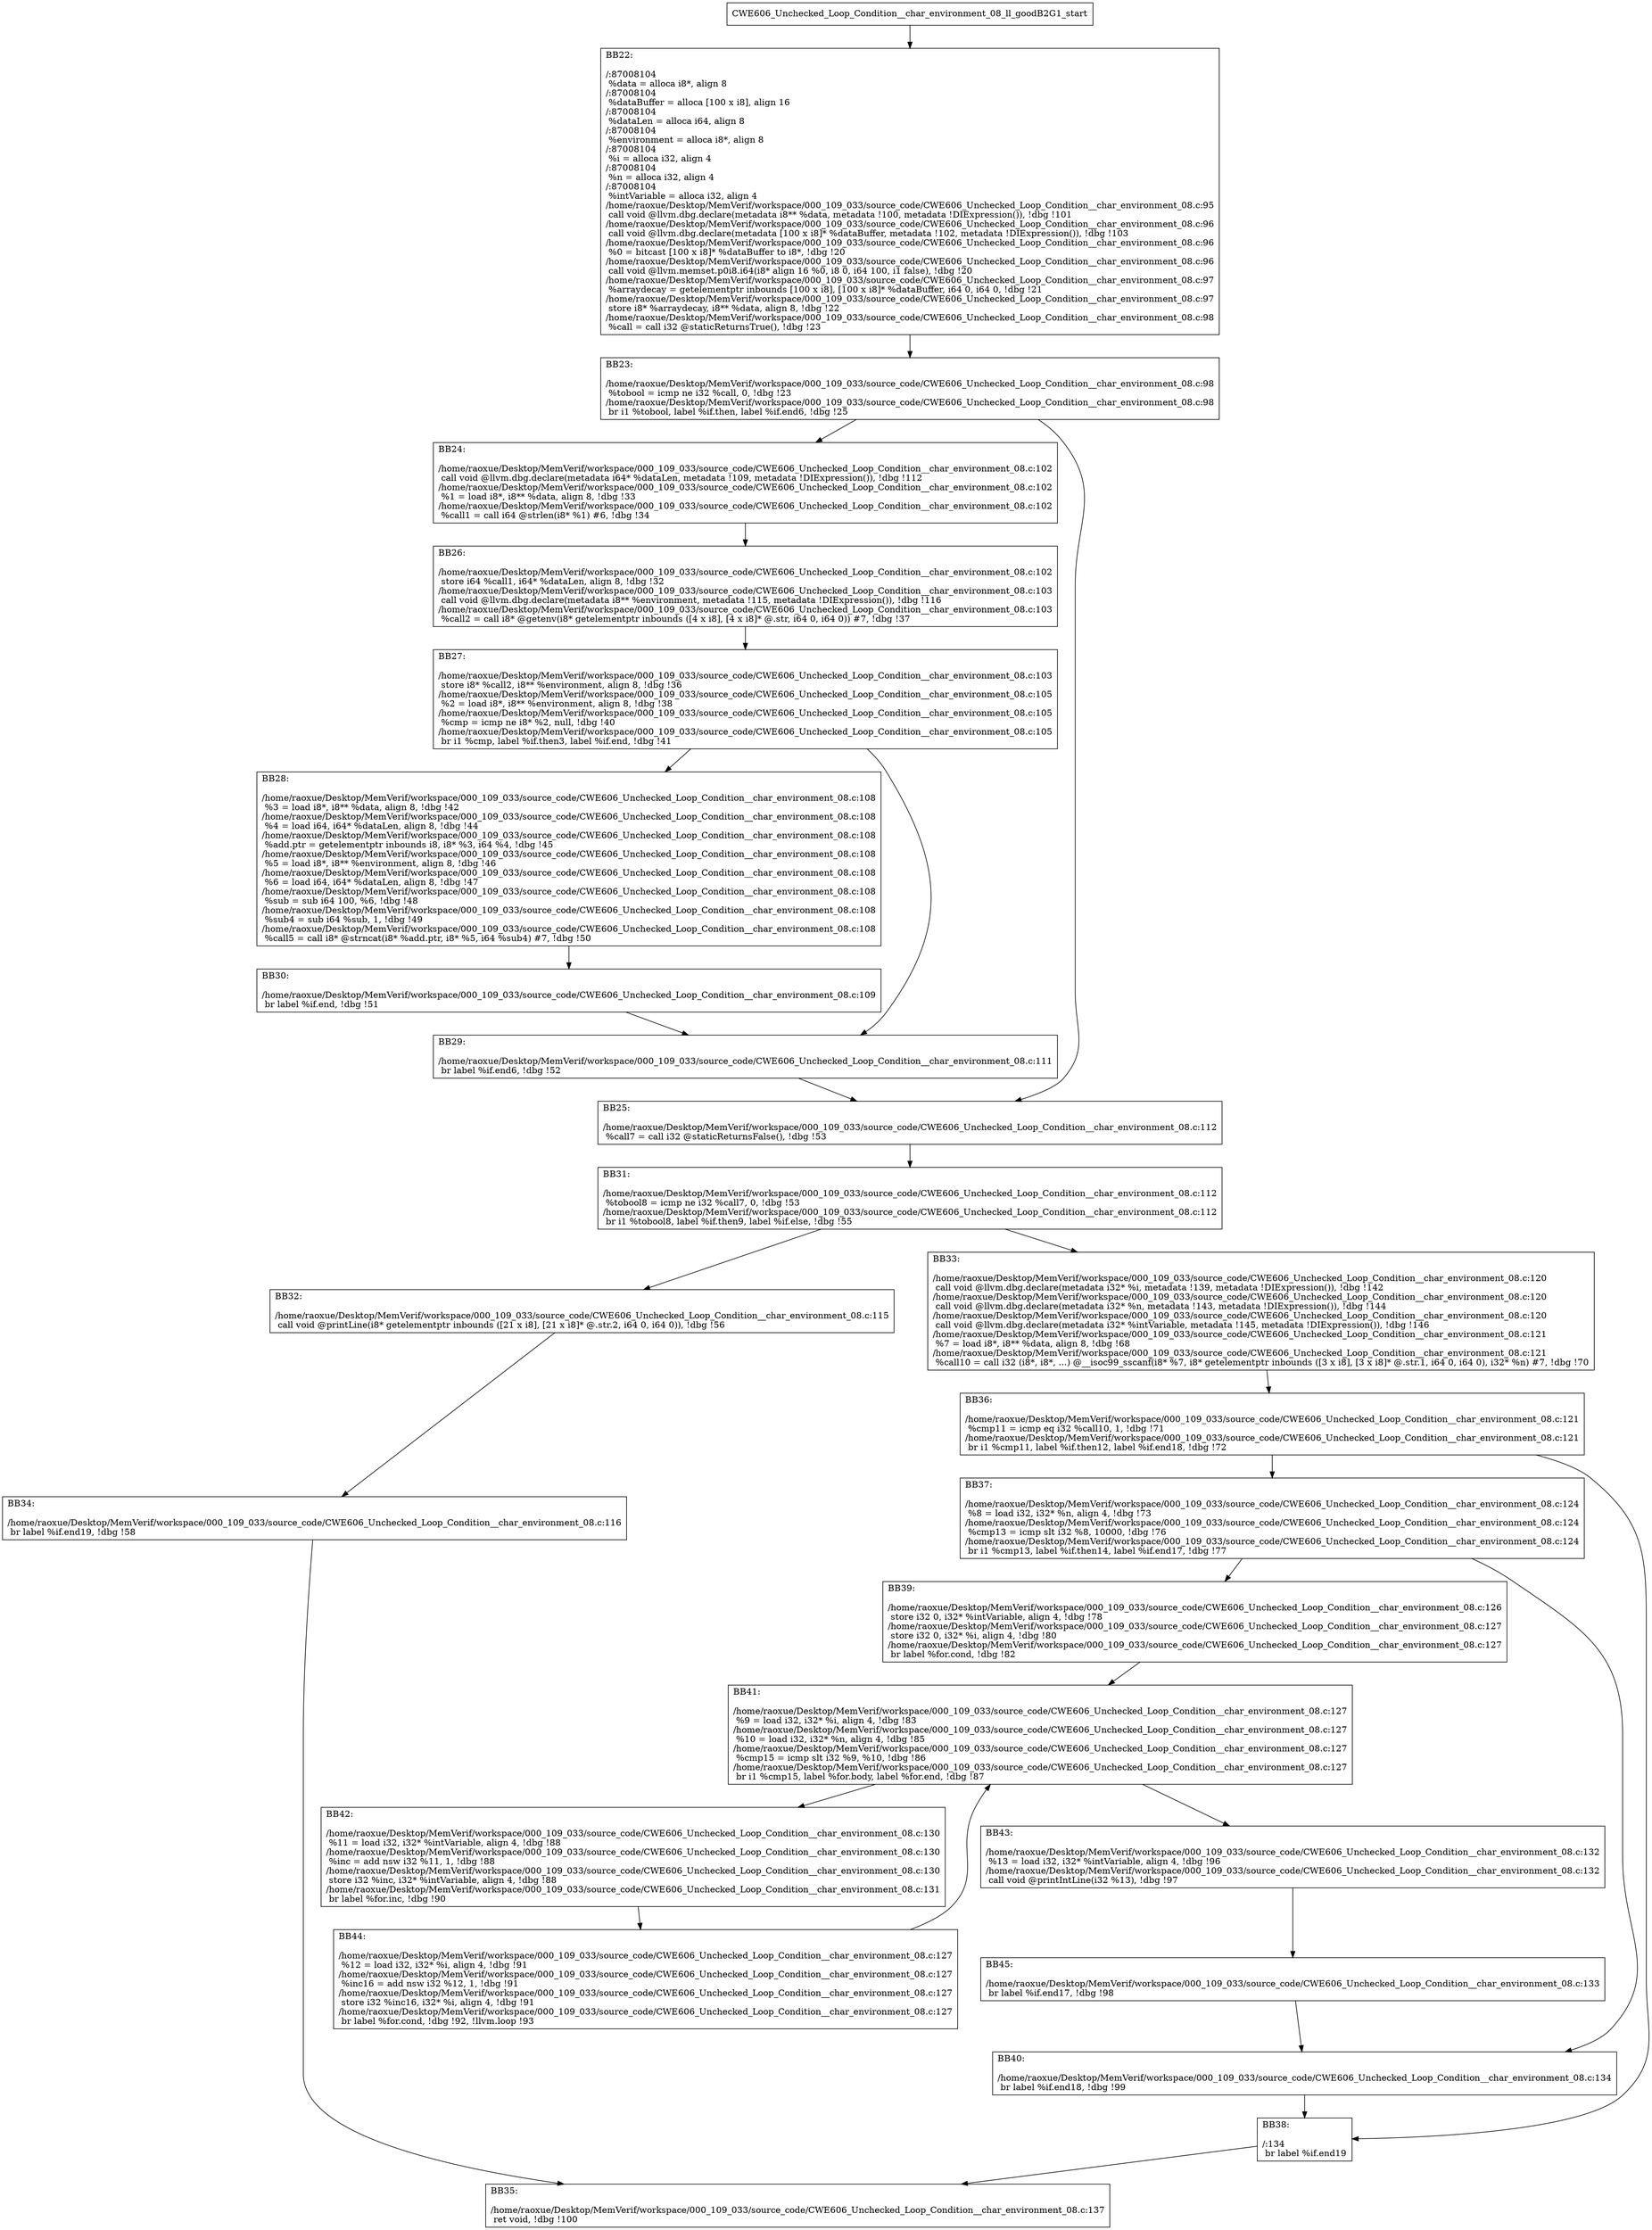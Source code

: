 digraph "CFG for'CWE606_Unchecked_Loop_Condition__char_environment_08_ll_goodB2G1' function" {
	BBCWE606_Unchecked_Loop_Condition__char_environment_08_ll_goodB2G1_start[shape=record,label="{CWE606_Unchecked_Loop_Condition__char_environment_08_ll_goodB2G1_start}"];
	BBCWE606_Unchecked_Loop_Condition__char_environment_08_ll_goodB2G1_start-> CWE606_Unchecked_Loop_Condition__char_environment_08_ll_goodB2G1BB22;
	CWE606_Unchecked_Loop_Condition__char_environment_08_ll_goodB2G1BB22 [shape=record, label="{BB22:\l\l/:87008104\l
  %data = alloca i8*, align 8\l
/:87008104\l
  %dataBuffer = alloca [100 x i8], align 16\l
/:87008104\l
  %dataLen = alloca i64, align 8\l
/:87008104\l
  %environment = alloca i8*, align 8\l
/:87008104\l
  %i = alloca i32, align 4\l
/:87008104\l
  %n = alloca i32, align 4\l
/:87008104\l
  %intVariable = alloca i32, align 4\l
/home/raoxue/Desktop/MemVerif/workspace/000_109_033/source_code/CWE606_Unchecked_Loop_Condition__char_environment_08.c:95\l
  call void @llvm.dbg.declare(metadata i8** %data, metadata !100, metadata !DIExpression()), !dbg !101\l
/home/raoxue/Desktop/MemVerif/workspace/000_109_033/source_code/CWE606_Unchecked_Loop_Condition__char_environment_08.c:96\l
  call void @llvm.dbg.declare(metadata [100 x i8]* %dataBuffer, metadata !102, metadata !DIExpression()), !dbg !103\l
/home/raoxue/Desktop/MemVerif/workspace/000_109_033/source_code/CWE606_Unchecked_Loop_Condition__char_environment_08.c:96\l
  %0 = bitcast [100 x i8]* %dataBuffer to i8*, !dbg !20\l
/home/raoxue/Desktop/MemVerif/workspace/000_109_033/source_code/CWE606_Unchecked_Loop_Condition__char_environment_08.c:96\l
  call void @llvm.memset.p0i8.i64(i8* align 16 %0, i8 0, i64 100, i1 false), !dbg !20\l
/home/raoxue/Desktop/MemVerif/workspace/000_109_033/source_code/CWE606_Unchecked_Loop_Condition__char_environment_08.c:97\l
  %arraydecay = getelementptr inbounds [100 x i8], [100 x i8]* %dataBuffer, i64 0, i64 0, !dbg !21\l
/home/raoxue/Desktop/MemVerif/workspace/000_109_033/source_code/CWE606_Unchecked_Loop_Condition__char_environment_08.c:97\l
  store i8* %arraydecay, i8** %data, align 8, !dbg !22\l
/home/raoxue/Desktop/MemVerif/workspace/000_109_033/source_code/CWE606_Unchecked_Loop_Condition__char_environment_08.c:98\l
  %call = call i32 @staticReturnsTrue(), !dbg !23\l
}"];
	CWE606_Unchecked_Loop_Condition__char_environment_08_ll_goodB2G1BB22-> CWE606_Unchecked_Loop_Condition__char_environment_08_ll_goodB2G1BB23;
	CWE606_Unchecked_Loop_Condition__char_environment_08_ll_goodB2G1BB23 [shape=record, label="{BB23:\l\l/home/raoxue/Desktop/MemVerif/workspace/000_109_033/source_code/CWE606_Unchecked_Loop_Condition__char_environment_08.c:98\l
  %tobool = icmp ne i32 %call, 0, !dbg !23\l
/home/raoxue/Desktop/MemVerif/workspace/000_109_033/source_code/CWE606_Unchecked_Loop_Condition__char_environment_08.c:98\l
  br i1 %tobool, label %if.then, label %if.end6, !dbg !25\l
}"];
	CWE606_Unchecked_Loop_Condition__char_environment_08_ll_goodB2G1BB23-> CWE606_Unchecked_Loop_Condition__char_environment_08_ll_goodB2G1BB24;
	CWE606_Unchecked_Loop_Condition__char_environment_08_ll_goodB2G1BB23-> CWE606_Unchecked_Loop_Condition__char_environment_08_ll_goodB2G1BB25;
	CWE606_Unchecked_Loop_Condition__char_environment_08_ll_goodB2G1BB24 [shape=record, label="{BB24:\l\l/home/raoxue/Desktop/MemVerif/workspace/000_109_033/source_code/CWE606_Unchecked_Loop_Condition__char_environment_08.c:102\l
  call void @llvm.dbg.declare(metadata i64* %dataLen, metadata !109, metadata !DIExpression()), !dbg !112\l
/home/raoxue/Desktop/MemVerif/workspace/000_109_033/source_code/CWE606_Unchecked_Loop_Condition__char_environment_08.c:102\l
  %1 = load i8*, i8** %data, align 8, !dbg !33\l
/home/raoxue/Desktop/MemVerif/workspace/000_109_033/source_code/CWE606_Unchecked_Loop_Condition__char_environment_08.c:102\l
  %call1 = call i64 @strlen(i8* %1) #6, !dbg !34\l
}"];
	CWE606_Unchecked_Loop_Condition__char_environment_08_ll_goodB2G1BB24-> CWE606_Unchecked_Loop_Condition__char_environment_08_ll_goodB2G1BB26;
	CWE606_Unchecked_Loop_Condition__char_environment_08_ll_goodB2G1BB26 [shape=record, label="{BB26:\l\l/home/raoxue/Desktop/MemVerif/workspace/000_109_033/source_code/CWE606_Unchecked_Loop_Condition__char_environment_08.c:102\l
  store i64 %call1, i64* %dataLen, align 8, !dbg !32\l
/home/raoxue/Desktop/MemVerif/workspace/000_109_033/source_code/CWE606_Unchecked_Loop_Condition__char_environment_08.c:103\l
  call void @llvm.dbg.declare(metadata i8** %environment, metadata !115, metadata !DIExpression()), !dbg !116\l
/home/raoxue/Desktop/MemVerif/workspace/000_109_033/source_code/CWE606_Unchecked_Loop_Condition__char_environment_08.c:103\l
  %call2 = call i8* @getenv(i8* getelementptr inbounds ([4 x i8], [4 x i8]* @.str, i64 0, i64 0)) #7, !dbg !37\l
}"];
	CWE606_Unchecked_Loop_Condition__char_environment_08_ll_goodB2G1BB26-> CWE606_Unchecked_Loop_Condition__char_environment_08_ll_goodB2G1BB27;
	CWE606_Unchecked_Loop_Condition__char_environment_08_ll_goodB2G1BB27 [shape=record, label="{BB27:\l\l/home/raoxue/Desktop/MemVerif/workspace/000_109_033/source_code/CWE606_Unchecked_Loop_Condition__char_environment_08.c:103\l
  store i8* %call2, i8** %environment, align 8, !dbg !36\l
/home/raoxue/Desktop/MemVerif/workspace/000_109_033/source_code/CWE606_Unchecked_Loop_Condition__char_environment_08.c:105\l
  %2 = load i8*, i8** %environment, align 8, !dbg !38\l
/home/raoxue/Desktop/MemVerif/workspace/000_109_033/source_code/CWE606_Unchecked_Loop_Condition__char_environment_08.c:105\l
  %cmp = icmp ne i8* %2, null, !dbg !40\l
/home/raoxue/Desktop/MemVerif/workspace/000_109_033/source_code/CWE606_Unchecked_Loop_Condition__char_environment_08.c:105\l
  br i1 %cmp, label %if.then3, label %if.end, !dbg !41\l
}"];
	CWE606_Unchecked_Loop_Condition__char_environment_08_ll_goodB2G1BB27-> CWE606_Unchecked_Loop_Condition__char_environment_08_ll_goodB2G1BB28;
	CWE606_Unchecked_Loop_Condition__char_environment_08_ll_goodB2G1BB27-> CWE606_Unchecked_Loop_Condition__char_environment_08_ll_goodB2G1BB29;
	CWE606_Unchecked_Loop_Condition__char_environment_08_ll_goodB2G1BB28 [shape=record, label="{BB28:\l\l/home/raoxue/Desktop/MemVerif/workspace/000_109_033/source_code/CWE606_Unchecked_Loop_Condition__char_environment_08.c:108\l
  %3 = load i8*, i8** %data, align 8, !dbg !42\l
/home/raoxue/Desktop/MemVerif/workspace/000_109_033/source_code/CWE606_Unchecked_Loop_Condition__char_environment_08.c:108\l
  %4 = load i64, i64* %dataLen, align 8, !dbg !44\l
/home/raoxue/Desktop/MemVerif/workspace/000_109_033/source_code/CWE606_Unchecked_Loop_Condition__char_environment_08.c:108\l
  %add.ptr = getelementptr inbounds i8, i8* %3, i64 %4, !dbg !45\l
/home/raoxue/Desktop/MemVerif/workspace/000_109_033/source_code/CWE606_Unchecked_Loop_Condition__char_environment_08.c:108\l
  %5 = load i8*, i8** %environment, align 8, !dbg !46\l
/home/raoxue/Desktop/MemVerif/workspace/000_109_033/source_code/CWE606_Unchecked_Loop_Condition__char_environment_08.c:108\l
  %6 = load i64, i64* %dataLen, align 8, !dbg !47\l
/home/raoxue/Desktop/MemVerif/workspace/000_109_033/source_code/CWE606_Unchecked_Loop_Condition__char_environment_08.c:108\l
  %sub = sub i64 100, %6, !dbg !48\l
/home/raoxue/Desktop/MemVerif/workspace/000_109_033/source_code/CWE606_Unchecked_Loop_Condition__char_environment_08.c:108\l
  %sub4 = sub i64 %sub, 1, !dbg !49\l
/home/raoxue/Desktop/MemVerif/workspace/000_109_033/source_code/CWE606_Unchecked_Loop_Condition__char_environment_08.c:108\l
  %call5 = call i8* @strncat(i8* %add.ptr, i8* %5, i64 %sub4) #7, !dbg !50\l
}"];
	CWE606_Unchecked_Loop_Condition__char_environment_08_ll_goodB2G1BB28-> CWE606_Unchecked_Loop_Condition__char_environment_08_ll_goodB2G1BB30;
	CWE606_Unchecked_Loop_Condition__char_environment_08_ll_goodB2G1BB30 [shape=record, label="{BB30:\l\l/home/raoxue/Desktop/MemVerif/workspace/000_109_033/source_code/CWE606_Unchecked_Loop_Condition__char_environment_08.c:109\l
  br label %if.end, !dbg !51\l
}"];
	CWE606_Unchecked_Loop_Condition__char_environment_08_ll_goodB2G1BB30-> CWE606_Unchecked_Loop_Condition__char_environment_08_ll_goodB2G1BB29;
	CWE606_Unchecked_Loop_Condition__char_environment_08_ll_goodB2G1BB29 [shape=record, label="{BB29:\l\l/home/raoxue/Desktop/MemVerif/workspace/000_109_033/source_code/CWE606_Unchecked_Loop_Condition__char_environment_08.c:111\l
  br label %if.end6, !dbg !52\l
}"];
	CWE606_Unchecked_Loop_Condition__char_environment_08_ll_goodB2G1BB29-> CWE606_Unchecked_Loop_Condition__char_environment_08_ll_goodB2G1BB25;
	CWE606_Unchecked_Loop_Condition__char_environment_08_ll_goodB2G1BB25 [shape=record, label="{BB25:\l\l/home/raoxue/Desktop/MemVerif/workspace/000_109_033/source_code/CWE606_Unchecked_Loop_Condition__char_environment_08.c:112\l
  %call7 = call i32 @staticReturnsFalse(), !dbg !53\l
}"];
	CWE606_Unchecked_Loop_Condition__char_environment_08_ll_goodB2G1BB25-> CWE606_Unchecked_Loop_Condition__char_environment_08_ll_goodB2G1BB31;
	CWE606_Unchecked_Loop_Condition__char_environment_08_ll_goodB2G1BB31 [shape=record, label="{BB31:\l\l/home/raoxue/Desktop/MemVerif/workspace/000_109_033/source_code/CWE606_Unchecked_Loop_Condition__char_environment_08.c:112\l
  %tobool8 = icmp ne i32 %call7, 0, !dbg !53\l
/home/raoxue/Desktop/MemVerif/workspace/000_109_033/source_code/CWE606_Unchecked_Loop_Condition__char_environment_08.c:112\l
  br i1 %tobool8, label %if.then9, label %if.else, !dbg !55\l
}"];
	CWE606_Unchecked_Loop_Condition__char_environment_08_ll_goodB2G1BB31-> CWE606_Unchecked_Loop_Condition__char_environment_08_ll_goodB2G1BB32;
	CWE606_Unchecked_Loop_Condition__char_environment_08_ll_goodB2G1BB31-> CWE606_Unchecked_Loop_Condition__char_environment_08_ll_goodB2G1BB33;
	CWE606_Unchecked_Loop_Condition__char_environment_08_ll_goodB2G1BB32 [shape=record, label="{BB32:\l\l/home/raoxue/Desktop/MemVerif/workspace/000_109_033/source_code/CWE606_Unchecked_Loop_Condition__char_environment_08.c:115\l
  call void @printLine(i8* getelementptr inbounds ([21 x i8], [21 x i8]* @.str.2, i64 0, i64 0)), !dbg !56\l
}"];
	CWE606_Unchecked_Loop_Condition__char_environment_08_ll_goodB2G1BB32-> CWE606_Unchecked_Loop_Condition__char_environment_08_ll_goodB2G1BB34;
	CWE606_Unchecked_Loop_Condition__char_environment_08_ll_goodB2G1BB34 [shape=record, label="{BB34:\l\l/home/raoxue/Desktop/MemVerif/workspace/000_109_033/source_code/CWE606_Unchecked_Loop_Condition__char_environment_08.c:116\l
  br label %if.end19, !dbg !58\l
}"];
	CWE606_Unchecked_Loop_Condition__char_environment_08_ll_goodB2G1BB34-> CWE606_Unchecked_Loop_Condition__char_environment_08_ll_goodB2G1BB35;
	CWE606_Unchecked_Loop_Condition__char_environment_08_ll_goodB2G1BB33 [shape=record, label="{BB33:\l\l/home/raoxue/Desktop/MemVerif/workspace/000_109_033/source_code/CWE606_Unchecked_Loop_Condition__char_environment_08.c:120\l
  call void @llvm.dbg.declare(metadata i32* %i, metadata !139, metadata !DIExpression()), !dbg !142\l
/home/raoxue/Desktop/MemVerif/workspace/000_109_033/source_code/CWE606_Unchecked_Loop_Condition__char_environment_08.c:120\l
  call void @llvm.dbg.declare(metadata i32* %n, metadata !143, metadata !DIExpression()), !dbg !144\l
/home/raoxue/Desktop/MemVerif/workspace/000_109_033/source_code/CWE606_Unchecked_Loop_Condition__char_environment_08.c:120\l
  call void @llvm.dbg.declare(metadata i32* %intVariable, metadata !145, metadata !DIExpression()), !dbg !146\l
/home/raoxue/Desktop/MemVerif/workspace/000_109_033/source_code/CWE606_Unchecked_Loop_Condition__char_environment_08.c:121\l
  %7 = load i8*, i8** %data, align 8, !dbg !68\l
/home/raoxue/Desktop/MemVerif/workspace/000_109_033/source_code/CWE606_Unchecked_Loop_Condition__char_environment_08.c:121\l
  %call10 = call i32 (i8*, i8*, ...) @__isoc99_sscanf(i8* %7, i8* getelementptr inbounds ([3 x i8], [3 x i8]* @.str.1, i64 0, i64 0), i32* %n) #7, !dbg !70\l
}"];
	CWE606_Unchecked_Loop_Condition__char_environment_08_ll_goodB2G1BB33-> CWE606_Unchecked_Loop_Condition__char_environment_08_ll_goodB2G1BB36;
	CWE606_Unchecked_Loop_Condition__char_environment_08_ll_goodB2G1BB36 [shape=record, label="{BB36:\l\l/home/raoxue/Desktop/MemVerif/workspace/000_109_033/source_code/CWE606_Unchecked_Loop_Condition__char_environment_08.c:121\l
  %cmp11 = icmp eq i32 %call10, 1, !dbg !71\l
/home/raoxue/Desktop/MemVerif/workspace/000_109_033/source_code/CWE606_Unchecked_Loop_Condition__char_environment_08.c:121\l
  br i1 %cmp11, label %if.then12, label %if.end18, !dbg !72\l
}"];
	CWE606_Unchecked_Loop_Condition__char_environment_08_ll_goodB2G1BB36-> CWE606_Unchecked_Loop_Condition__char_environment_08_ll_goodB2G1BB37;
	CWE606_Unchecked_Loop_Condition__char_environment_08_ll_goodB2G1BB36-> CWE606_Unchecked_Loop_Condition__char_environment_08_ll_goodB2G1BB38;
	CWE606_Unchecked_Loop_Condition__char_environment_08_ll_goodB2G1BB37 [shape=record, label="{BB37:\l\l/home/raoxue/Desktop/MemVerif/workspace/000_109_033/source_code/CWE606_Unchecked_Loop_Condition__char_environment_08.c:124\l
  %8 = load i32, i32* %n, align 4, !dbg !73\l
/home/raoxue/Desktop/MemVerif/workspace/000_109_033/source_code/CWE606_Unchecked_Loop_Condition__char_environment_08.c:124\l
  %cmp13 = icmp slt i32 %8, 10000, !dbg !76\l
/home/raoxue/Desktop/MemVerif/workspace/000_109_033/source_code/CWE606_Unchecked_Loop_Condition__char_environment_08.c:124\l
  br i1 %cmp13, label %if.then14, label %if.end17, !dbg !77\l
}"];
	CWE606_Unchecked_Loop_Condition__char_environment_08_ll_goodB2G1BB37-> CWE606_Unchecked_Loop_Condition__char_environment_08_ll_goodB2G1BB39;
	CWE606_Unchecked_Loop_Condition__char_environment_08_ll_goodB2G1BB37-> CWE606_Unchecked_Loop_Condition__char_environment_08_ll_goodB2G1BB40;
	CWE606_Unchecked_Loop_Condition__char_environment_08_ll_goodB2G1BB39 [shape=record, label="{BB39:\l\l/home/raoxue/Desktop/MemVerif/workspace/000_109_033/source_code/CWE606_Unchecked_Loop_Condition__char_environment_08.c:126\l
  store i32 0, i32* %intVariable, align 4, !dbg !78\l
/home/raoxue/Desktop/MemVerif/workspace/000_109_033/source_code/CWE606_Unchecked_Loop_Condition__char_environment_08.c:127\l
  store i32 0, i32* %i, align 4, !dbg !80\l
/home/raoxue/Desktop/MemVerif/workspace/000_109_033/source_code/CWE606_Unchecked_Loop_Condition__char_environment_08.c:127\l
  br label %for.cond, !dbg !82\l
}"];
	CWE606_Unchecked_Loop_Condition__char_environment_08_ll_goodB2G1BB39-> CWE606_Unchecked_Loop_Condition__char_environment_08_ll_goodB2G1BB41;
	CWE606_Unchecked_Loop_Condition__char_environment_08_ll_goodB2G1BB41 [shape=record, label="{BB41:\l\l/home/raoxue/Desktop/MemVerif/workspace/000_109_033/source_code/CWE606_Unchecked_Loop_Condition__char_environment_08.c:127\l
  %9 = load i32, i32* %i, align 4, !dbg !83\l
/home/raoxue/Desktop/MemVerif/workspace/000_109_033/source_code/CWE606_Unchecked_Loop_Condition__char_environment_08.c:127\l
  %10 = load i32, i32* %n, align 4, !dbg !85\l
/home/raoxue/Desktop/MemVerif/workspace/000_109_033/source_code/CWE606_Unchecked_Loop_Condition__char_environment_08.c:127\l
  %cmp15 = icmp slt i32 %9, %10, !dbg !86\l
/home/raoxue/Desktop/MemVerif/workspace/000_109_033/source_code/CWE606_Unchecked_Loop_Condition__char_environment_08.c:127\l
  br i1 %cmp15, label %for.body, label %for.end, !dbg !87\l
}"];
	CWE606_Unchecked_Loop_Condition__char_environment_08_ll_goodB2G1BB41-> CWE606_Unchecked_Loop_Condition__char_environment_08_ll_goodB2G1BB42;
	CWE606_Unchecked_Loop_Condition__char_environment_08_ll_goodB2G1BB41-> CWE606_Unchecked_Loop_Condition__char_environment_08_ll_goodB2G1BB43;
	CWE606_Unchecked_Loop_Condition__char_environment_08_ll_goodB2G1BB42 [shape=record, label="{BB42:\l\l/home/raoxue/Desktop/MemVerif/workspace/000_109_033/source_code/CWE606_Unchecked_Loop_Condition__char_environment_08.c:130\l
  %11 = load i32, i32* %intVariable, align 4, !dbg !88\l
/home/raoxue/Desktop/MemVerif/workspace/000_109_033/source_code/CWE606_Unchecked_Loop_Condition__char_environment_08.c:130\l
  %inc = add nsw i32 %11, 1, !dbg !88\l
/home/raoxue/Desktop/MemVerif/workspace/000_109_033/source_code/CWE606_Unchecked_Loop_Condition__char_environment_08.c:130\l
  store i32 %inc, i32* %intVariable, align 4, !dbg !88\l
/home/raoxue/Desktop/MemVerif/workspace/000_109_033/source_code/CWE606_Unchecked_Loop_Condition__char_environment_08.c:131\l
  br label %for.inc, !dbg !90\l
}"];
	CWE606_Unchecked_Loop_Condition__char_environment_08_ll_goodB2G1BB42-> CWE606_Unchecked_Loop_Condition__char_environment_08_ll_goodB2G1BB44;
	CWE606_Unchecked_Loop_Condition__char_environment_08_ll_goodB2G1BB44 [shape=record, label="{BB44:\l\l/home/raoxue/Desktop/MemVerif/workspace/000_109_033/source_code/CWE606_Unchecked_Loop_Condition__char_environment_08.c:127\l
  %12 = load i32, i32* %i, align 4, !dbg !91\l
/home/raoxue/Desktop/MemVerif/workspace/000_109_033/source_code/CWE606_Unchecked_Loop_Condition__char_environment_08.c:127\l
  %inc16 = add nsw i32 %12, 1, !dbg !91\l
/home/raoxue/Desktop/MemVerif/workspace/000_109_033/source_code/CWE606_Unchecked_Loop_Condition__char_environment_08.c:127\l
  store i32 %inc16, i32* %i, align 4, !dbg !91\l
/home/raoxue/Desktop/MemVerif/workspace/000_109_033/source_code/CWE606_Unchecked_Loop_Condition__char_environment_08.c:127\l
  br label %for.cond, !dbg !92, !llvm.loop !93\l
}"];
	CWE606_Unchecked_Loop_Condition__char_environment_08_ll_goodB2G1BB44-> CWE606_Unchecked_Loop_Condition__char_environment_08_ll_goodB2G1BB41;
	CWE606_Unchecked_Loop_Condition__char_environment_08_ll_goodB2G1BB43 [shape=record, label="{BB43:\l\l/home/raoxue/Desktop/MemVerif/workspace/000_109_033/source_code/CWE606_Unchecked_Loop_Condition__char_environment_08.c:132\l
  %13 = load i32, i32* %intVariable, align 4, !dbg !96\l
/home/raoxue/Desktop/MemVerif/workspace/000_109_033/source_code/CWE606_Unchecked_Loop_Condition__char_environment_08.c:132\l
  call void @printIntLine(i32 %13), !dbg !97\l
}"];
	CWE606_Unchecked_Loop_Condition__char_environment_08_ll_goodB2G1BB43-> CWE606_Unchecked_Loop_Condition__char_environment_08_ll_goodB2G1BB45;
	CWE606_Unchecked_Loop_Condition__char_environment_08_ll_goodB2G1BB45 [shape=record, label="{BB45:\l\l/home/raoxue/Desktop/MemVerif/workspace/000_109_033/source_code/CWE606_Unchecked_Loop_Condition__char_environment_08.c:133\l
  br label %if.end17, !dbg !98\l
}"];
	CWE606_Unchecked_Loop_Condition__char_environment_08_ll_goodB2G1BB45-> CWE606_Unchecked_Loop_Condition__char_environment_08_ll_goodB2G1BB40;
	CWE606_Unchecked_Loop_Condition__char_environment_08_ll_goodB2G1BB40 [shape=record, label="{BB40:\l\l/home/raoxue/Desktop/MemVerif/workspace/000_109_033/source_code/CWE606_Unchecked_Loop_Condition__char_environment_08.c:134\l
  br label %if.end18, !dbg !99\l
}"];
	CWE606_Unchecked_Loop_Condition__char_environment_08_ll_goodB2G1BB40-> CWE606_Unchecked_Loop_Condition__char_environment_08_ll_goodB2G1BB38;
	CWE606_Unchecked_Loop_Condition__char_environment_08_ll_goodB2G1BB38 [shape=record, label="{BB38:\l\l/:134\l
  br label %if.end19\l
}"];
	CWE606_Unchecked_Loop_Condition__char_environment_08_ll_goodB2G1BB38-> CWE606_Unchecked_Loop_Condition__char_environment_08_ll_goodB2G1BB35;
	CWE606_Unchecked_Loop_Condition__char_environment_08_ll_goodB2G1BB35 [shape=record, label="{BB35:\l\l/home/raoxue/Desktop/MemVerif/workspace/000_109_033/source_code/CWE606_Unchecked_Loop_Condition__char_environment_08.c:137\l
  ret void, !dbg !100\l
}"];
}
